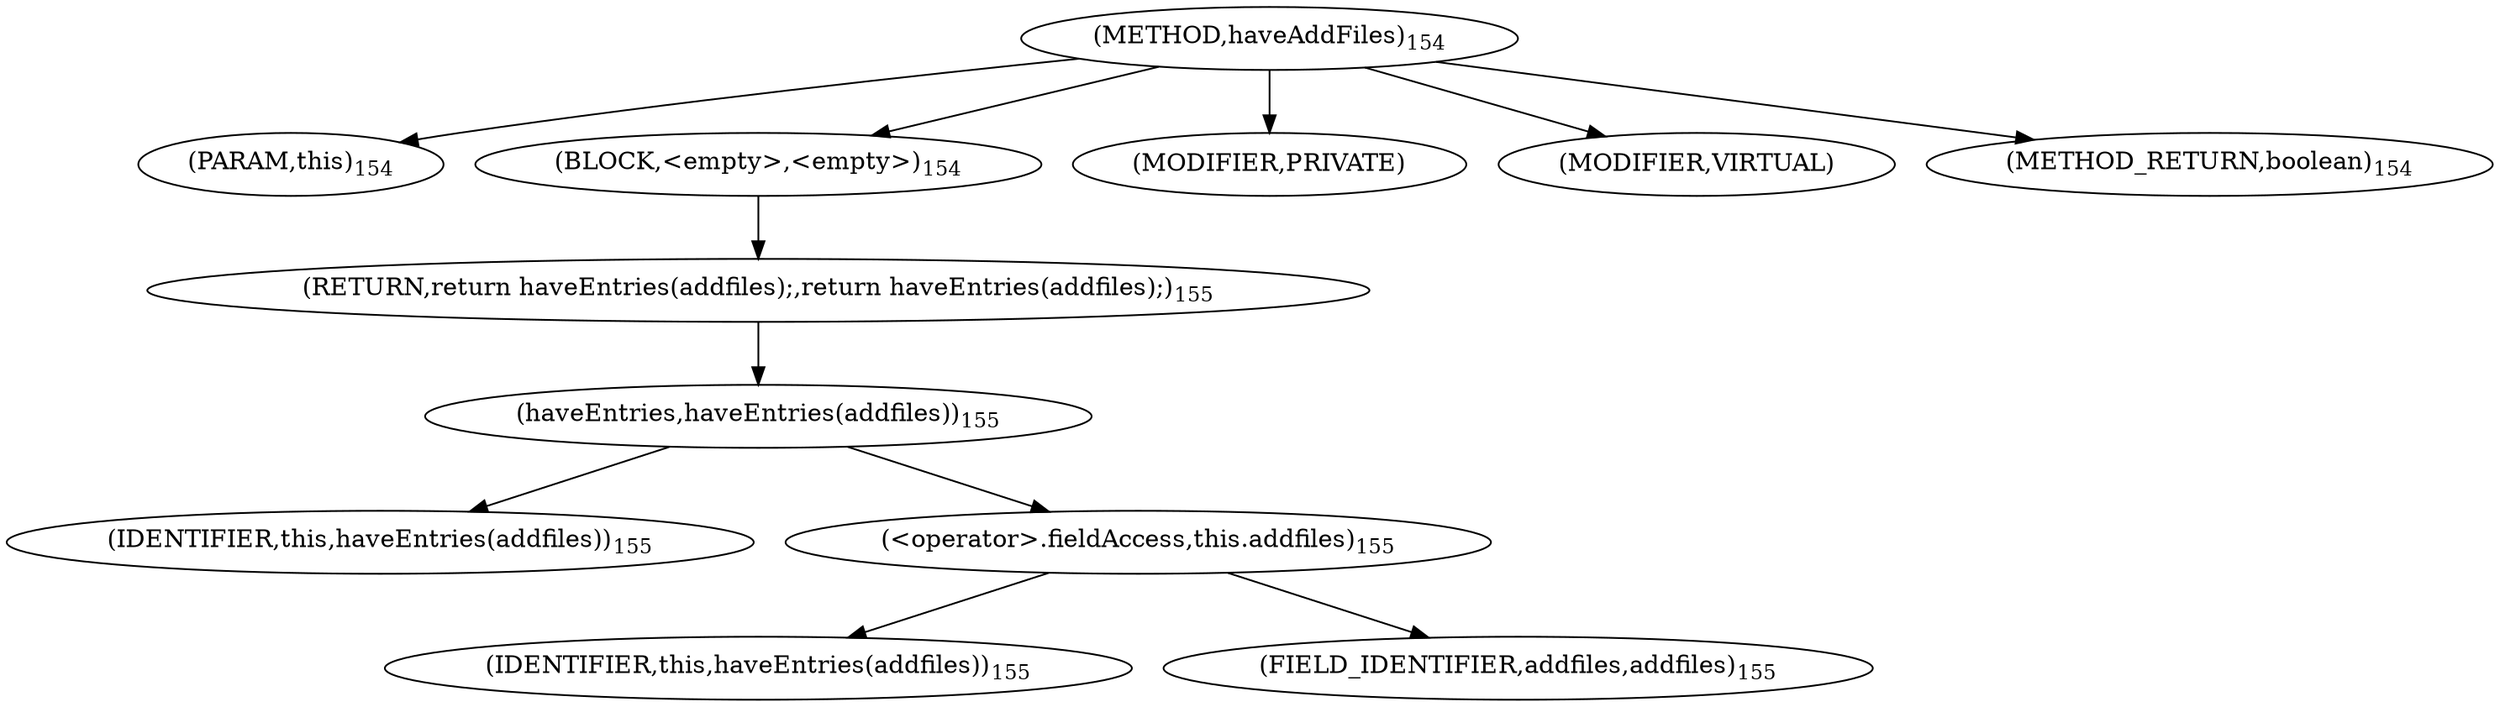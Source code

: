 digraph "haveAddFiles" {  
"296" [label = <(METHOD,haveAddFiles)<SUB>154</SUB>> ]
"38" [label = <(PARAM,this)<SUB>154</SUB>> ]
"297" [label = <(BLOCK,&lt;empty&gt;,&lt;empty&gt;)<SUB>154</SUB>> ]
"298" [label = <(RETURN,return haveEntries(addfiles);,return haveEntries(addfiles);)<SUB>155</SUB>> ]
"299" [label = <(haveEntries,haveEntries(addfiles))<SUB>155</SUB>> ]
"37" [label = <(IDENTIFIER,this,haveEntries(addfiles))<SUB>155</SUB>> ]
"300" [label = <(&lt;operator&gt;.fieldAccess,this.addfiles)<SUB>155</SUB>> ]
"301" [label = <(IDENTIFIER,this,haveEntries(addfiles))<SUB>155</SUB>> ]
"302" [label = <(FIELD_IDENTIFIER,addfiles,addfiles)<SUB>155</SUB>> ]
"303" [label = <(MODIFIER,PRIVATE)> ]
"304" [label = <(MODIFIER,VIRTUAL)> ]
"305" [label = <(METHOD_RETURN,boolean)<SUB>154</SUB>> ]
  "296" -> "38" 
  "296" -> "297" 
  "296" -> "303" 
  "296" -> "304" 
  "296" -> "305" 
  "297" -> "298" 
  "298" -> "299" 
  "299" -> "37" 
  "299" -> "300" 
  "300" -> "301" 
  "300" -> "302" 
}
